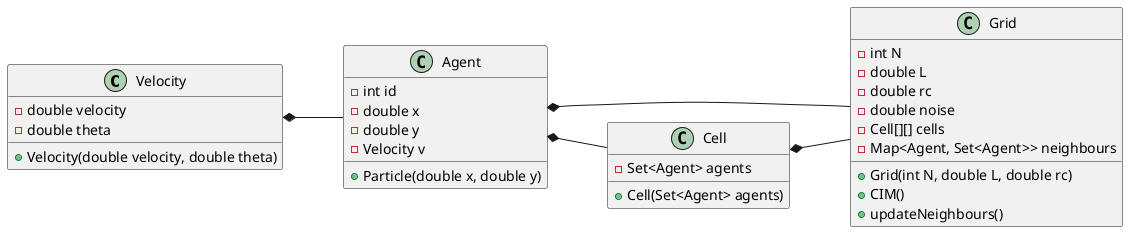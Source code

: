 @startuml models.puml
left to right direction

Velocity *--Agent
Agent *-- Grid
Agent *-- Cell
Cell *-- Grid

class Grid {
- int N
- double L
- double rc
- double noise
- Cell[][] cells
- Map<Agent, Set<Agent>> neighbours
+ Grid(int N, double L, double rc)
+ CIM()
+ updateNeighbours()
}

class Cell {
- Set<Agent> agents
+ Cell(Set<Agent> agents)
}

class Agent {
- int id
- double x
- double y
- Velocity v
+ Particle(double x, double y)
}

class Velocity {
- double velocity
- double theta
+ Velocity(double velocity, double theta)
}


@enduml
